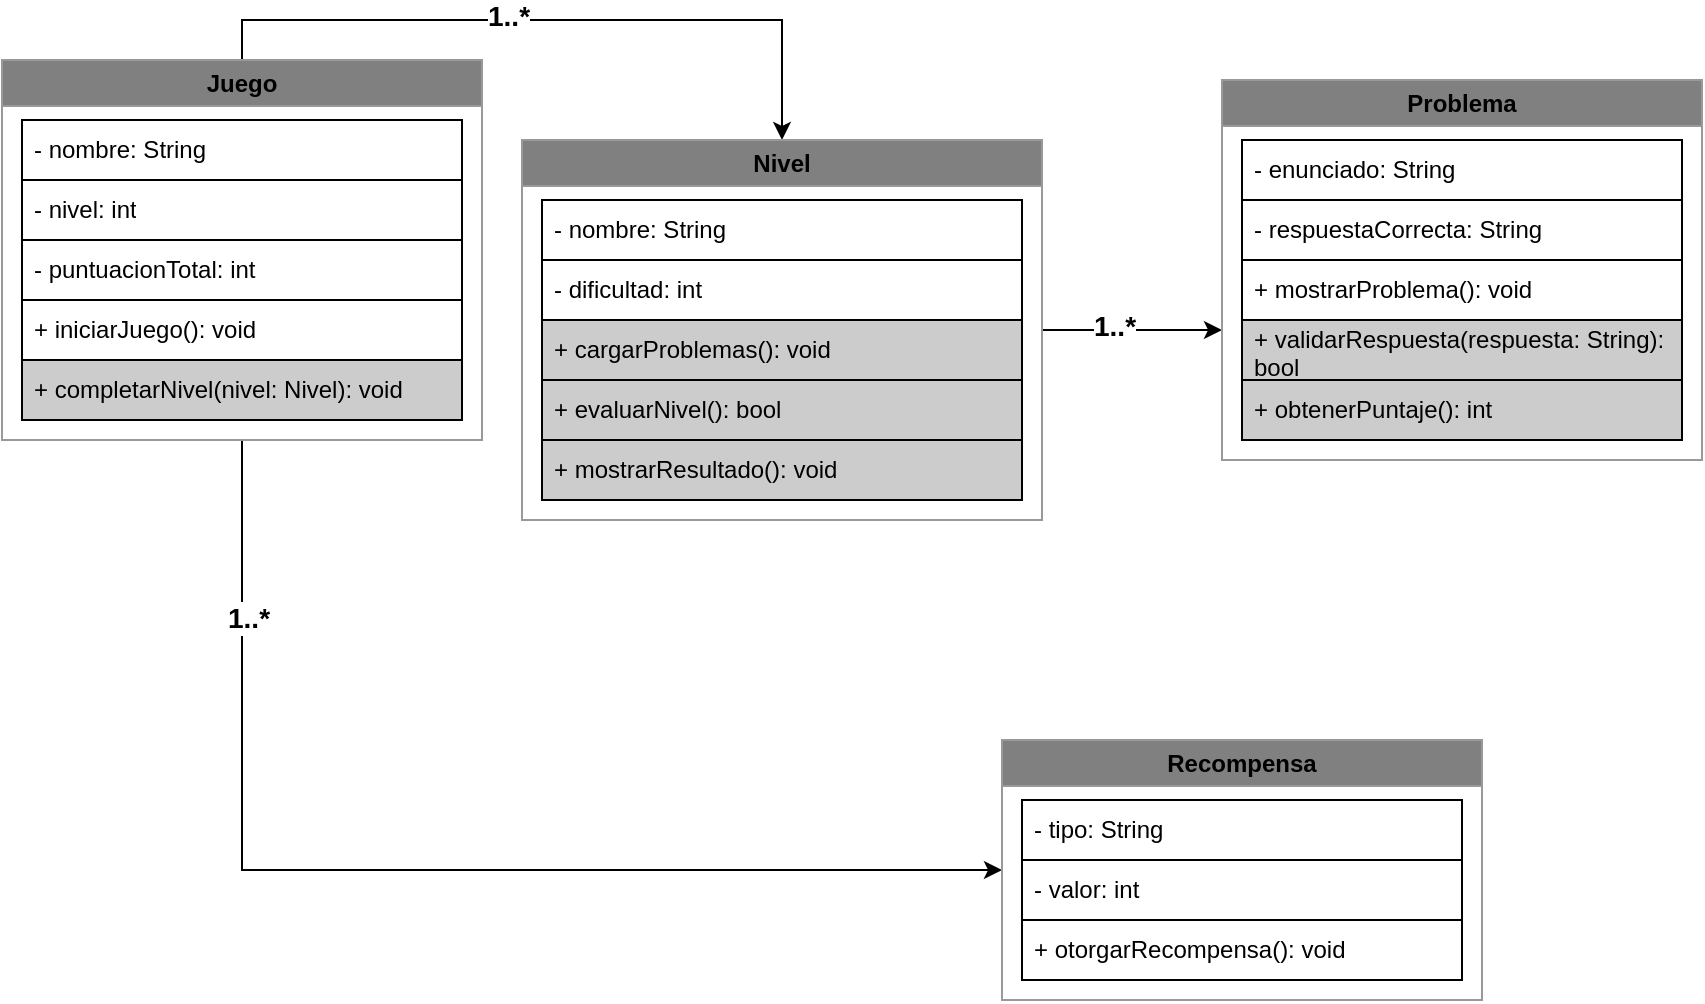 <mxfile version="24.8.4">
  <diagram name="Page-1" id="c4acf3e9-155e-7222-9cf6-157b1a14988f">
    <mxGraphModel dx="1035" dy="569" grid="1" gridSize="10" guides="1" tooltips="1" connect="1" arrows="1" fold="1" page="1" pageScale="1" pageWidth="850" pageHeight="1100" background="none" math="0" shadow="0">
      <root>
        <mxCell id="0" />
        <mxCell id="1" parent="0" />
        <mxCell id="ABv4TpapbokIrNpsk8yo-31" style="edgeStyle=orthogonalEdgeStyle;rounded=0;orthogonalLoop=1;jettySize=auto;html=1;exitX=0.5;exitY=0;exitDx=0;exitDy=0;entryX=0.5;entryY=0;entryDx=0;entryDy=0;" edge="1" parent="1" source="ABv4TpapbokIrNpsk8yo-3" target="ABv4TpapbokIrNpsk8yo-20">
          <mxGeometry relative="1" as="geometry" />
        </mxCell>
        <mxCell id="ABv4TpapbokIrNpsk8yo-40" value="&lt;b&gt;&lt;font style=&quot;font-size: 14px;&quot;&gt;1..*&lt;/font&gt;&lt;/b&gt;" style="edgeLabel;html=1;align=center;verticalAlign=middle;resizable=0;points=[];" vertex="1" connectable="0" parent="ABv4TpapbokIrNpsk8yo-31">
          <mxGeometry x="-0.128" y="2" relative="1" as="geometry">
            <mxPoint as="offset" />
          </mxGeometry>
        </mxCell>
        <mxCell id="ABv4TpapbokIrNpsk8yo-51" style="edgeStyle=orthogonalEdgeStyle;rounded=0;orthogonalLoop=1;jettySize=auto;html=1;exitX=0.5;exitY=1;exitDx=0;exitDy=0;entryX=0;entryY=0.5;entryDx=0;entryDy=0;" edge="1" parent="1" source="ABv4TpapbokIrNpsk8yo-3" target="ABv4TpapbokIrNpsk8yo-43">
          <mxGeometry relative="1" as="geometry" />
        </mxCell>
        <mxCell id="ABv4TpapbokIrNpsk8yo-52" value="&lt;b&gt;&lt;font style=&quot;font-size: 14px;&quot;&gt;1..*&lt;/font&gt;&lt;/b&gt;" style="edgeLabel;html=1;align=center;verticalAlign=middle;resizable=0;points=[];" vertex="1" connectable="0" parent="ABv4TpapbokIrNpsk8yo-51">
          <mxGeometry x="-0.702" y="3" relative="1" as="geometry">
            <mxPoint as="offset" />
          </mxGeometry>
        </mxCell>
        <mxCell id="ABv4TpapbokIrNpsk8yo-3" value="Juego" style="swimlane;whiteSpace=wrap;html=1;strokeColor=#999999;fillColor=#808080;fillStyle=auto;" vertex="1" parent="1">
          <mxGeometry x="60" y="50" width="240" height="190" as="geometry" />
        </mxCell>
        <mxCell id="ABv4TpapbokIrNpsk8yo-5" value="&lt;div&gt;- nombre: String&lt;/div&gt;" style="text;strokeColor=#000000;fillColor=#FFFFFF;align=left;verticalAlign=middle;spacingLeft=4;spacingRight=4;overflow=hidden;points=[[0,0.5],[1,0.5]];portConstraint=eastwest;rotatable=0;whiteSpace=wrap;html=1;" vertex="1" parent="ABv4TpapbokIrNpsk8yo-3">
          <mxGeometry x="10" y="30" width="220" height="30" as="geometry" />
        </mxCell>
        <mxCell id="ABv4TpapbokIrNpsk8yo-9" value="&lt;div&gt;- nivel: int&lt;/div&gt;" style="text;strokeColor=#000000;fillColor=#FFFFFF;align=left;verticalAlign=middle;spacingLeft=4;spacingRight=4;overflow=hidden;points=[[0,0.5],[1,0.5]];portConstraint=eastwest;rotatable=0;whiteSpace=wrap;html=1;" vertex="1" parent="ABv4TpapbokIrNpsk8yo-3">
          <mxGeometry x="10" y="60" width="220" height="30" as="geometry" />
        </mxCell>
        <mxCell id="ABv4TpapbokIrNpsk8yo-10" value="&lt;div&gt;- puntuacionTotal: int&lt;/div&gt;" style="text;strokeColor=#000000;fillColor=#FFFFFF;align=left;verticalAlign=middle;spacingLeft=4;spacingRight=4;overflow=hidden;points=[[0,0.5],[1,0.5]];portConstraint=eastwest;rotatable=0;whiteSpace=wrap;html=1;" vertex="1" parent="ABv4TpapbokIrNpsk8yo-3">
          <mxGeometry x="10" y="90" width="220" height="30" as="geometry" />
        </mxCell>
        <mxCell id="ABv4TpapbokIrNpsk8yo-11" value="&lt;div&gt;+ iniciarJuego(): void&lt;/div&gt;" style="text;strokeColor=#000000;fillColor=#FFFFFF;align=left;verticalAlign=middle;spacingLeft=4;spacingRight=4;overflow=hidden;points=[[0,0.5],[1,0.5]];portConstraint=eastwest;rotatable=0;whiteSpace=wrap;html=1;" vertex="1" parent="ABv4TpapbokIrNpsk8yo-3">
          <mxGeometry x="10" y="120" width="220" height="30" as="geometry" />
        </mxCell>
        <mxCell id="ABv4TpapbokIrNpsk8yo-17" value="&lt;div&gt;+ completarNivel(nivel: Nivel): void&lt;/div&gt;" style="text;strokeColor=#000000;fillColor=#CCCCCC;align=left;verticalAlign=middle;spacingLeft=4;spacingRight=4;overflow=hidden;points=[[0,0.5],[1,0.5]];portConstraint=eastwest;rotatable=0;whiteSpace=wrap;html=1;" vertex="1" parent="ABv4TpapbokIrNpsk8yo-3">
          <mxGeometry x="10" y="150" width="220" height="30" as="geometry" />
        </mxCell>
        <mxCell id="ABv4TpapbokIrNpsk8yo-41" style="edgeStyle=orthogonalEdgeStyle;rounded=0;orthogonalLoop=1;jettySize=auto;html=1;exitX=1;exitY=0.5;exitDx=0;exitDy=0;" edge="1" parent="1" source="ABv4TpapbokIrNpsk8yo-20">
          <mxGeometry relative="1" as="geometry">
            <mxPoint x="670" y="185" as="targetPoint" />
          </mxGeometry>
        </mxCell>
        <mxCell id="ABv4TpapbokIrNpsk8yo-42" value="&lt;b&gt;&lt;font style=&quot;font-size: 14px;&quot;&gt;1..*&lt;/font&gt;&lt;/b&gt;" style="edgeLabel;html=1;align=center;verticalAlign=middle;resizable=0;points=[];" vertex="1" connectable="0" parent="ABv4TpapbokIrNpsk8yo-41">
          <mxGeometry x="-0.207" y="2" relative="1" as="geometry">
            <mxPoint as="offset" />
          </mxGeometry>
        </mxCell>
        <mxCell id="ABv4TpapbokIrNpsk8yo-20" value="Nivel" style="swimlane;whiteSpace=wrap;html=1;strokeColor=#999999;fillColor=#808080;fillStyle=auto;" vertex="1" parent="1">
          <mxGeometry x="320" y="90" width="260" height="190" as="geometry" />
        </mxCell>
        <mxCell id="ABv4TpapbokIrNpsk8yo-21" value="&lt;div&gt;- nombre: String&lt;/div&gt;" style="text;strokeColor=#000000;fillColor=#FFFFFF;align=left;verticalAlign=middle;spacingLeft=4;spacingRight=4;overflow=hidden;points=[[0,0.5],[1,0.5]];portConstraint=eastwest;rotatable=0;whiteSpace=wrap;html=1;" vertex="1" parent="ABv4TpapbokIrNpsk8yo-20">
          <mxGeometry x="10" y="30" width="240" height="30" as="geometry" />
        </mxCell>
        <mxCell id="ABv4TpapbokIrNpsk8yo-22" value="&lt;div&gt;- dificultad: int&lt;/div&gt;" style="text;strokeColor=#000000;fillColor=#FFFFFF;align=left;verticalAlign=middle;spacingLeft=4;spacingRight=4;overflow=hidden;points=[[0,0.5],[1,0.5]];portConstraint=eastwest;rotatable=0;whiteSpace=wrap;html=1;" vertex="1" parent="ABv4TpapbokIrNpsk8yo-20">
          <mxGeometry x="10" y="60" width="240" height="30" as="geometry" />
        </mxCell>
        <mxCell id="ABv4TpapbokIrNpsk8yo-26" value="&lt;div&gt;+ cargarProblemas(): void&lt;/div&gt;" style="text;strokeColor=#000000;fillColor=#CCCCCC;align=left;verticalAlign=middle;spacingLeft=4;spacingRight=4;overflow=hidden;points=[[0,0.5],[1,0.5]];portConstraint=eastwest;rotatable=0;whiteSpace=wrap;html=1;" vertex="1" parent="ABv4TpapbokIrNpsk8yo-20">
          <mxGeometry x="10" y="90" width="240" height="30" as="geometry" />
        </mxCell>
        <mxCell id="ABv4TpapbokIrNpsk8yo-27" value="&lt;div&gt;+ evaluarNivel(): bool&lt;/div&gt;" style="text;strokeColor=#000000;fillColor=#CCCCCC;align=left;verticalAlign=middle;spacingLeft=4;spacingRight=4;overflow=hidden;points=[[0,0.5],[1,0.5]];portConstraint=eastwest;rotatable=0;whiteSpace=wrap;html=1;" vertex="1" parent="ABv4TpapbokIrNpsk8yo-20">
          <mxGeometry x="10" y="120" width="240" height="30" as="geometry" />
        </mxCell>
        <mxCell id="ABv4TpapbokIrNpsk8yo-29" value="&lt;div&gt;+ mostrarResultado(): void&lt;/div&gt;" style="text;strokeColor=#000000;fillColor=#CCCCCC;align=left;verticalAlign=middle;spacingLeft=4;spacingRight=4;overflow=hidden;points=[[0,0.5],[1,0.5]];portConstraint=eastwest;rotatable=0;whiteSpace=wrap;html=1;" vertex="1" parent="ABv4TpapbokIrNpsk8yo-20">
          <mxGeometry x="10" y="150" width="240" height="30" as="geometry" />
        </mxCell>
        <mxCell id="ABv4TpapbokIrNpsk8yo-32" value="Problema" style="swimlane;whiteSpace=wrap;html=1;strokeColor=#999999;fillColor=#808080;fillStyle=auto;" vertex="1" parent="1">
          <mxGeometry x="670" y="60" width="240" height="190" as="geometry" />
        </mxCell>
        <mxCell id="ABv4TpapbokIrNpsk8yo-33" value="&lt;div&gt;- enunciado: String&lt;/div&gt;" style="text;strokeColor=#000000;fillColor=#FFFFFF;align=left;verticalAlign=middle;spacingLeft=4;spacingRight=4;overflow=hidden;points=[[0,0.5],[1,0.5]];portConstraint=eastwest;rotatable=0;whiteSpace=wrap;html=1;" vertex="1" parent="ABv4TpapbokIrNpsk8yo-32">
          <mxGeometry x="10" y="30" width="220" height="30" as="geometry" />
        </mxCell>
        <mxCell id="ABv4TpapbokIrNpsk8yo-34" value="&lt;div&gt;- respuestaCorrecta: String&lt;/div&gt;" style="text;strokeColor=#000000;fillColor=#FFFFFF;align=left;verticalAlign=middle;spacingLeft=4;spacingRight=4;overflow=hidden;points=[[0,0.5],[1,0.5]];portConstraint=eastwest;rotatable=0;whiteSpace=wrap;html=1;" vertex="1" parent="ABv4TpapbokIrNpsk8yo-32">
          <mxGeometry x="10" y="60" width="220" height="30" as="geometry" />
        </mxCell>
        <mxCell id="ABv4TpapbokIrNpsk8yo-35" value="&lt;div&gt;+ mostrarProblema(): void&lt;/div&gt;" style="text;strokeColor=#000000;fillColor=#FFFFFF;align=left;verticalAlign=middle;spacingLeft=4;spacingRight=4;overflow=hidden;points=[[0,0.5],[1,0.5]];portConstraint=eastwest;rotatable=0;whiteSpace=wrap;html=1;" vertex="1" parent="ABv4TpapbokIrNpsk8yo-32">
          <mxGeometry x="10" y="90" width="220" height="30" as="geometry" />
        </mxCell>
        <mxCell id="ABv4TpapbokIrNpsk8yo-37" value="&lt;div&gt;+ validarRespuesta(respuesta: String): bool&lt;/div&gt;" style="text;strokeColor=#000000;fillColor=#CCCCCC;align=left;verticalAlign=middle;spacingLeft=4;spacingRight=4;overflow=hidden;points=[[0,0.5],[1,0.5]];portConstraint=eastwest;rotatable=0;whiteSpace=wrap;html=1;" vertex="1" parent="ABv4TpapbokIrNpsk8yo-32">
          <mxGeometry x="10" y="120" width="220" height="30" as="geometry" />
        </mxCell>
        <mxCell id="ABv4TpapbokIrNpsk8yo-38" value="&lt;div&gt;+ obtenerPuntaje(): int&lt;/div&gt;" style="text;strokeColor=#000000;fillColor=#CCCCCC;align=left;verticalAlign=middle;spacingLeft=4;spacingRight=4;overflow=hidden;points=[[0,0.5],[1,0.5]];portConstraint=eastwest;rotatable=0;whiteSpace=wrap;html=1;" vertex="1" parent="ABv4TpapbokIrNpsk8yo-32">
          <mxGeometry x="10" y="150" width="220" height="30" as="geometry" />
        </mxCell>
        <mxCell id="ABv4TpapbokIrNpsk8yo-43" value="&lt;div&gt;Recompensa&lt;/div&gt;" style="swimlane;whiteSpace=wrap;html=1;strokeColor=#999999;fillColor=#808080;fillStyle=auto;" vertex="1" parent="1">
          <mxGeometry x="560" y="390" width="240" height="130" as="geometry" />
        </mxCell>
        <mxCell id="ABv4TpapbokIrNpsk8yo-44" value="&lt;div&gt;- tipo: String&lt;/div&gt;" style="text;strokeColor=#000000;fillColor=#FFFFFF;align=left;verticalAlign=middle;spacingLeft=4;spacingRight=4;overflow=hidden;points=[[0,0.5],[1,0.5]];portConstraint=eastwest;rotatable=0;whiteSpace=wrap;html=1;" vertex="1" parent="ABv4TpapbokIrNpsk8yo-43">
          <mxGeometry x="10" y="30" width="220" height="30" as="geometry" />
        </mxCell>
        <mxCell id="ABv4TpapbokIrNpsk8yo-45" value="&lt;div&gt;- valor: int&lt;/div&gt;" style="text;strokeColor=#000000;fillColor=#FFFFFF;align=left;verticalAlign=middle;spacingLeft=4;spacingRight=4;overflow=hidden;points=[[0,0.5],[1,0.5]];portConstraint=eastwest;rotatable=0;whiteSpace=wrap;html=1;" vertex="1" parent="ABv4TpapbokIrNpsk8yo-43">
          <mxGeometry x="10" y="60" width="220" height="30" as="geometry" />
        </mxCell>
        <mxCell id="ABv4TpapbokIrNpsk8yo-46" value="&lt;div&gt;+ otorgarRecompensa(): void&lt;/div&gt;" style="text;strokeColor=#000000;fillColor=#FFFFFF;align=left;verticalAlign=middle;spacingLeft=4;spacingRight=4;overflow=hidden;points=[[0,0.5],[1,0.5]];portConstraint=eastwest;rotatable=0;whiteSpace=wrap;html=1;" vertex="1" parent="ABv4TpapbokIrNpsk8yo-43">
          <mxGeometry x="10" y="90" width="220" height="30" as="geometry" />
        </mxCell>
      </root>
    </mxGraphModel>
  </diagram>
</mxfile>
